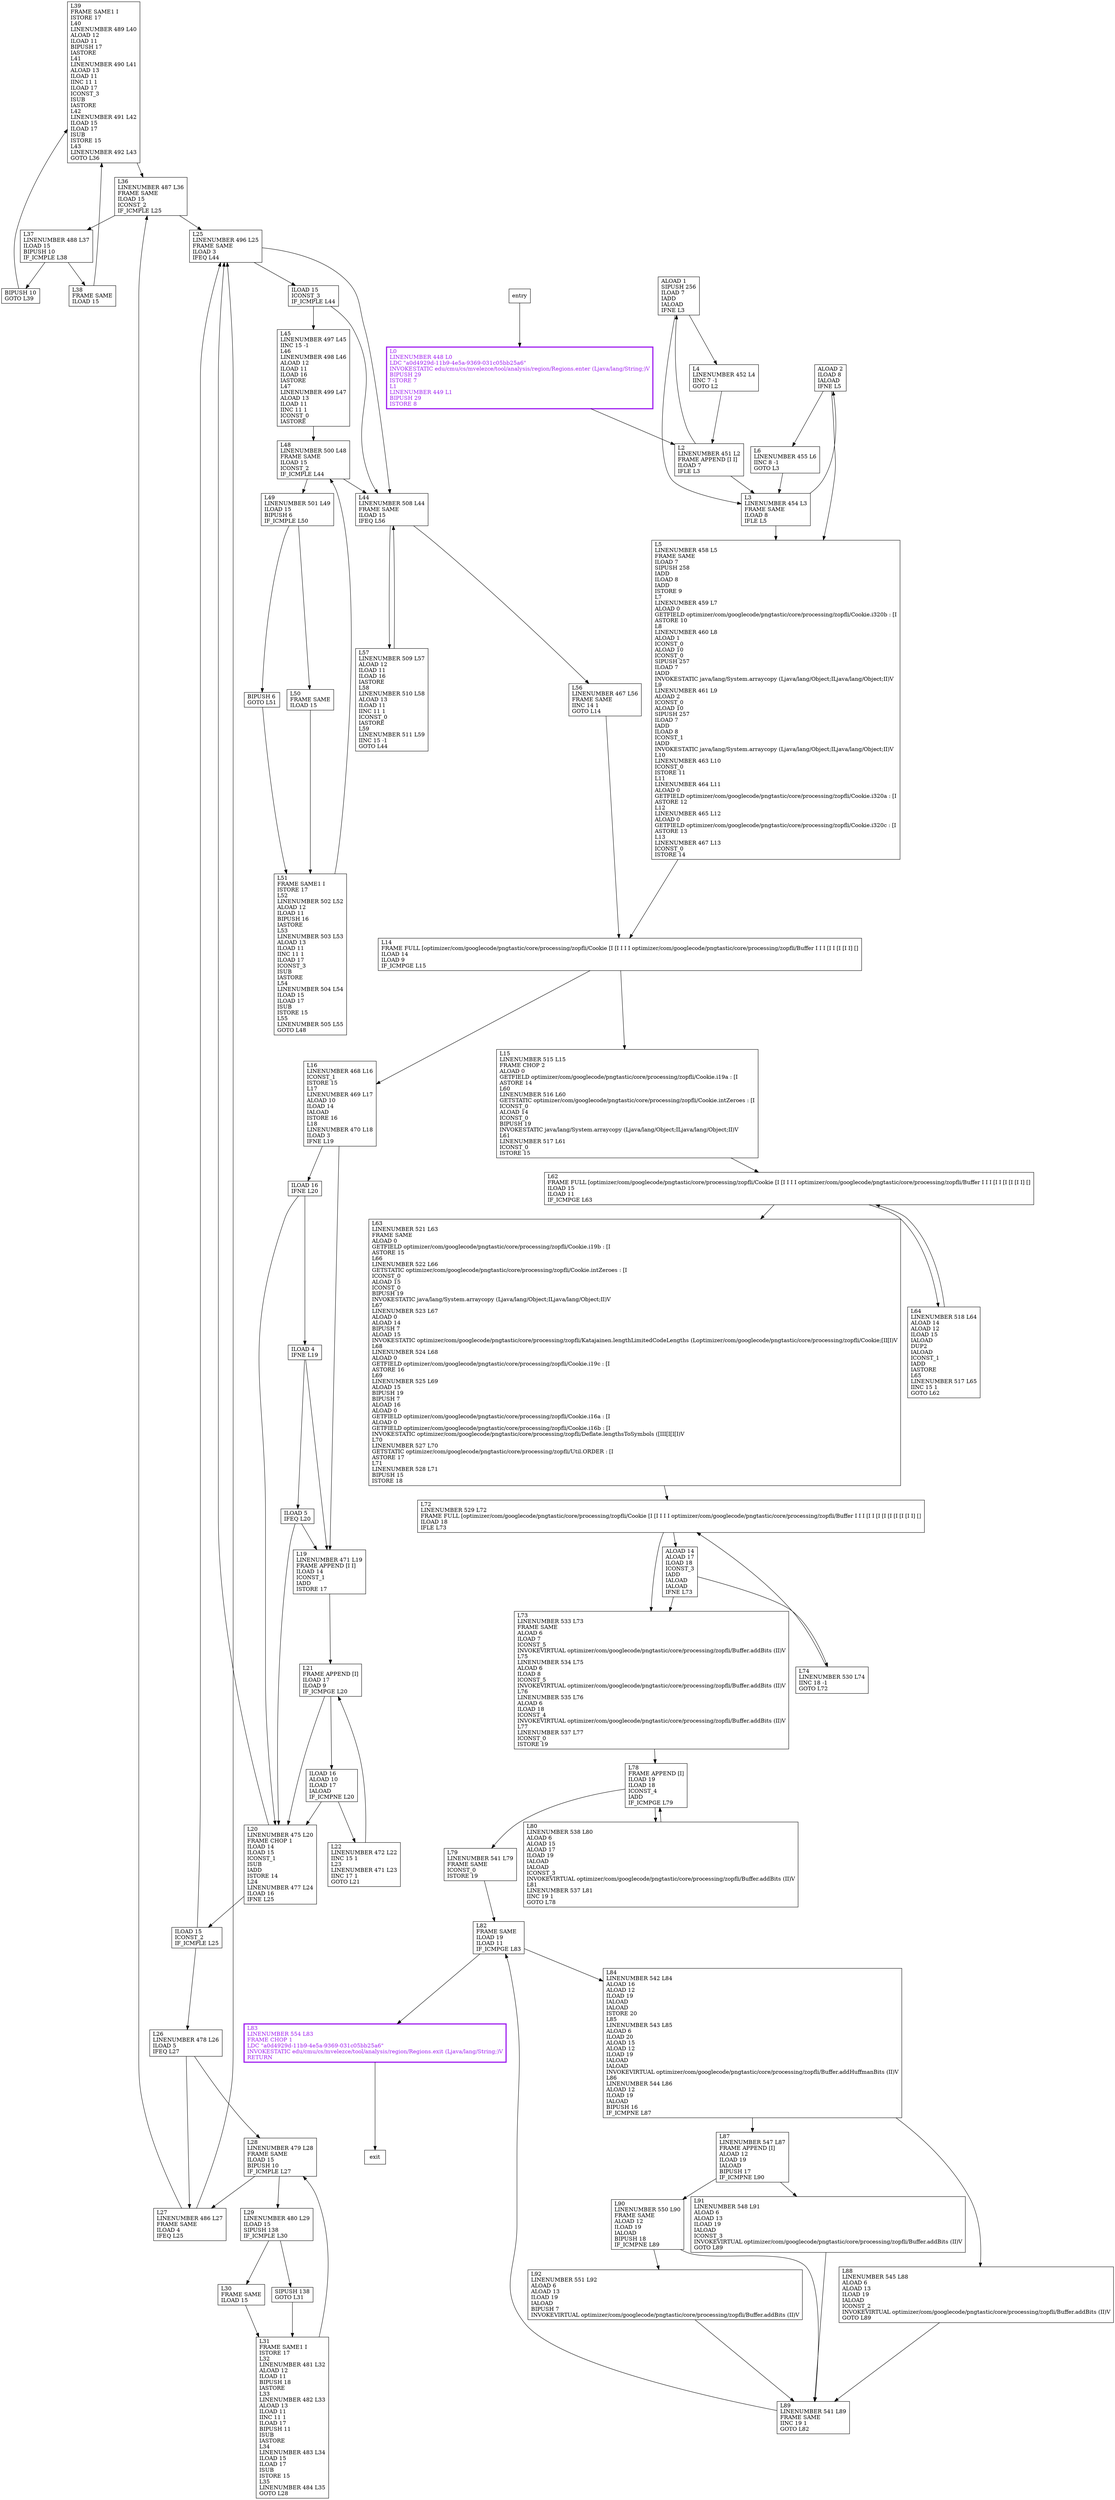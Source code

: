 digraph encodeTree {
node [shape=record];
1196304701 [label="L39\lFRAME SAME1 I\lISTORE 17\lL40\lLINENUMBER 489 L40\lALOAD 12\lILOAD 11\lBIPUSH 17\lIASTORE\lL41\lLINENUMBER 490 L41\lALOAD 13\lILOAD 11\lIINC 11 1\lILOAD 17\lICONST_3\lISUB\lIASTORE\lL42\lLINENUMBER 491 L42\lILOAD 15\lILOAD 17\lISUB\lISTORE 15\lL43\lLINENUMBER 492 L43\lGOTO L36\l"];
1498295195 [label="L28\lLINENUMBER 479 L28\lFRAME SAME\lILOAD 15\lBIPUSH 10\lIF_ICMPLE L27\l"];
1275006271 [label="ALOAD 14\lALOAD 17\lILOAD 18\lICONST_3\lIADD\lIALOAD\lIALOAD\lIFNE L73\l"];
535788585 [label="L36\lLINENUMBER 487 L36\lFRAME SAME\lILOAD 15\lICONST_2\lIF_ICMPLE L25\l"];
2085798798 [label="L14\lFRAME FULL [optimizer/com/googlecode/pngtastic/core/processing/zopfli/Cookie [I [I I I I optimizer/com/googlecode/pngtastic/core/processing/zopfli/Buffer I I I [I I [I [I I] []\lILOAD 14\lILOAD 9\lIF_ICMPGE L15\l"];
439146174 [label="ILOAD 5\lIFEQ L20\l"];
1458439065 [label="L27\lLINENUMBER 486 L27\lFRAME SAME\lILOAD 4\lIFEQ L25\l"];
589563716 [label="BIPUSH 10\lGOTO L39\l"];
633026216 [label="L51\lFRAME SAME1 I\lISTORE 17\lL52\lLINENUMBER 502 L52\lALOAD 12\lILOAD 11\lBIPUSH 16\lIASTORE\lL53\lLINENUMBER 503 L53\lALOAD 13\lILOAD 11\lIINC 11 1\lILOAD 17\lICONST_3\lISUB\lIASTORE\lL54\lLINENUMBER 504 L54\lILOAD 15\lILOAD 17\lISUB\lISTORE 15\lL55\lLINENUMBER 505 L55\lGOTO L48\l"];
413058648 [label="L38\lFRAME SAME\lILOAD 15\l"];
1854195704 [label="L92\lLINENUMBER 551 L92\lALOAD 6\lALOAD 13\lILOAD 19\lIALOAD\lBIPUSH 7\lINVOKEVIRTUAL optimizer/com/googlecode/pngtastic/core/processing/zopfli/Buffer.addBits (II)V\l"];
2070525504 [label="ALOAD 2\lILOAD 8\lIALOAD\lIFNE L5\l"];
230804877 [label="L16\lLINENUMBER 468 L16\lICONST_1\lISTORE 15\lL17\lLINENUMBER 469 L17\lALOAD 10\lILOAD 14\lIALOAD\lISTORE 16\lL18\lLINENUMBER 470 L18\lILOAD 3\lIFNE L19\l"];
1576814832 [label="L64\lLINENUMBER 518 L64\lALOAD 14\lALOAD 12\lILOAD 15\lIALOAD\lDUP2\lIALOAD\lICONST_1\lIADD\lIASTORE\lL65\lLINENUMBER 517 L65\lIINC 15 1\lGOTO L62\l"];
1664925915 [label="L49\lLINENUMBER 501 L49\lILOAD 15\lBIPUSH 6\lIF_ICMPLE L50\l"];
1435307158 [label="L45\lLINENUMBER 497 L45\lIINC 15 -1\lL46\lLINENUMBER 498 L46\lALOAD 12\lILOAD 11\lILOAD 16\lIASTORE\lL47\lLINENUMBER 499 L47\lALOAD 13\lILOAD 11\lIINC 11 1\lICONST_0\lIASTORE\l"];
208721928 [label="L88\lLINENUMBER 545 L88\lALOAD 6\lALOAD 13\lILOAD 19\lIALOAD\lICONST_2\lINVOKEVIRTUAL optimizer/com/googlecode/pngtastic/core/processing/zopfli/Buffer.addBits (II)V\lGOTO L89\l"];
1545894119 [label="L37\lLINENUMBER 488 L37\lILOAD 15\lBIPUSH 10\lIF_ICMPLE L38\l"];
545521884 [label="L48\lLINENUMBER 500 L48\lFRAME SAME\lILOAD 15\lICONST_2\lIF_ICMPLE L44\l"];
1713091420 [label="L31\lFRAME SAME1 I\lISTORE 17\lL32\lLINENUMBER 481 L32\lALOAD 12\lILOAD 11\lBIPUSH 18\lIASTORE\lL33\lLINENUMBER 482 L33\lALOAD 13\lILOAD 11\lIINC 11 1\lILOAD 17\lBIPUSH 11\lISUB\lIASTORE\lL34\lLINENUMBER 483 L34\lILOAD 15\lILOAD 17\lISUB\lISTORE 15\lL35\lLINENUMBER 484 L35\lGOTO L28\l"];
1207879065 [label="L20\lLINENUMBER 475 L20\lFRAME CHOP 1\lILOAD 14\lILOAD 15\lICONST_1\lISUB\lIADD\lISTORE 14\lL24\lLINENUMBER 477 L24\lILOAD 16\lIFNE L25\l"];
1446009472 [label="ILOAD 15\lICONST_2\lIF_ICMPLE L25\l"];
833476677 [label="L72\lLINENUMBER 529 L72\lFRAME FULL [optimizer/com/googlecode/pngtastic/core/processing/zopfli/Cookie [I [I I I I optimizer/com/googlecode/pngtastic/core/processing/zopfli/Buffer I I I [I I [I [I [I [I [I [I I] []\lILOAD 18\lIFLE L73\l"];
1584456314 [label="ALOAD 1\lSIPUSH 256\lILOAD 7\lIADD\lIALOAD\lIFNE L3\l"];
972083491 [label="L89\lLINENUMBER 541 L89\lFRAME SAME\lIINC 19 1\lGOTO L82\l"];
442861918 [label="L2\lLINENUMBER 451 L2\lFRAME APPEND [I I]\lILOAD 7\lIFLE L3\l"];
427394345 [label="L90\lLINENUMBER 550 L90\lFRAME SAME\lALOAD 12\lILOAD 19\lIALOAD\lBIPUSH 18\lIF_ICMPNE L89\l"];
103561048 [label="L6\lLINENUMBER 455 L6\lIINC 8 -1\lGOTO L3\l"];
817193402 [label="L15\lLINENUMBER 515 L15\lFRAME CHOP 2\lALOAD 0\lGETFIELD optimizer/com/googlecode/pngtastic/core/processing/zopfli/Cookie.i19a : [I\lASTORE 14\lL60\lLINENUMBER 516 L60\lGETSTATIC optimizer/com/googlecode/pngtastic/core/processing/zopfli/Cookie.intZeroes : [I\lICONST_0\lALOAD 14\lICONST_0\lBIPUSH 19\lINVOKESTATIC java/lang/System.arraycopy (Ljava/lang/Object;ILjava/lang/Object;II)V\lL61\lLINENUMBER 517 L61\lICONST_0\lISTORE 15\l"];
176558111 [label="L80\lLINENUMBER 538 L80\lALOAD 6\lALOAD 15\lALOAD 17\lILOAD 19\lIALOAD\lIALOAD\lICONST_3\lINVOKEVIRTUAL optimizer/com/googlecode/pngtastic/core/processing/zopfli/Buffer.addBits (II)V\lL81\lLINENUMBER 537 L81\lIINC 19 1\lGOTO L78\l"];
2061106584 [label="L83\lLINENUMBER 554 L83\lFRAME CHOP 1\lLDC \"a0d4929d-11b9-4e5a-9369-031c05bb25a6\"\lINVOKESTATIC edu/cmu/cs/mvelezce/tool/analysis/region/Regions.exit (Ljava/lang/String;)V\lRETURN\l"];
1484724958 [label="L84\lLINENUMBER 542 L84\lALOAD 16\lALOAD 12\lILOAD 19\lIALOAD\lIALOAD\lISTORE 20\lL85\lLINENUMBER 543 L85\lALOAD 6\lILOAD 20\lALOAD 15\lALOAD 12\lILOAD 19\lIALOAD\lIALOAD\lINVOKEVIRTUAL optimizer/com/googlecode/pngtastic/core/processing/zopfli/Buffer.addHuffmanBits (II)V\lL86\lLINENUMBER 544 L86\lALOAD 12\lILOAD 19\lIALOAD\lBIPUSH 16\lIF_ICMPNE L87\l"];
687550461 [label="ILOAD 16\lALOAD 10\lILOAD 17\lIALOAD\lIF_ICMPNE L20\l"];
1443901239 [label="ILOAD 15\lICONST_3\lIF_ICMPLE L44\l"];
1330747333 [label="L50\lFRAME SAME\lILOAD 15\l"];
1146148174 [label="ILOAD 4\lIFNE L19\l"];
584311634 [label="L5\lLINENUMBER 458 L5\lFRAME SAME\lILOAD 7\lSIPUSH 258\lIADD\lILOAD 8\lIADD\lISTORE 9\lL7\lLINENUMBER 459 L7\lALOAD 0\lGETFIELD optimizer/com/googlecode/pngtastic/core/processing/zopfli/Cookie.i320b : [I\lASTORE 10\lL8\lLINENUMBER 460 L8\lALOAD 1\lICONST_0\lALOAD 10\lICONST_0\lSIPUSH 257\lILOAD 7\lIADD\lINVOKESTATIC java/lang/System.arraycopy (Ljava/lang/Object;ILjava/lang/Object;II)V\lL9\lLINENUMBER 461 L9\lALOAD 2\lICONST_0\lALOAD 10\lSIPUSH 257\lILOAD 7\lIADD\lILOAD 8\lICONST_1\lIADD\lINVOKESTATIC java/lang/System.arraycopy (Ljava/lang/Object;ILjava/lang/Object;II)V\lL10\lLINENUMBER 463 L10\lICONST_0\lISTORE 11\lL11\lLINENUMBER 464 L11\lALOAD 0\lGETFIELD optimizer/com/googlecode/pngtastic/core/processing/zopfli/Cookie.i320a : [I\lASTORE 12\lL12\lLINENUMBER 465 L12\lALOAD 0\lGETFIELD optimizer/com/googlecode/pngtastic/core/processing/zopfli/Cookie.i320c : [I\lASTORE 13\lL13\lLINENUMBER 467 L13\lICONST_0\lISTORE 14\l"];
636053136 [label="L78\lFRAME APPEND [I]\lILOAD 19\lILOAD 18\lICONST_4\lIADD\lIF_ICMPGE L79\l"];
409956495 [label="BIPUSH 6\lGOTO L51\l"];
421066102 [label="L22\lLINENUMBER 472 L22\lIINC 15 1\lL23\lLINENUMBER 471 L23\lIINC 17 1\lGOTO L21\l"];
108515127 [label="L3\lLINENUMBER 454 L3\lFRAME SAME\lILOAD 8\lIFLE L5\l"];
1310804976 [label="SIPUSH 138\lGOTO L31\l"];
1690235903 [label="L91\lLINENUMBER 548 L91\lALOAD 6\lALOAD 13\lILOAD 19\lIALOAD\lICONST_3\lINVOKEVIRTUAL optimizer/com/googlecode/pngtastic/core/processing/zopfli/Buffer.addBits (II)V\lGOTO L89\l"];
1371699906 [label="L82\lFRAME SAME\lILOAD 19\lILOAD 11\lIF_ICMPGE L83\l"];
1537255870 [label="L21\lFRAME APPEND [I]\lILOAD 17\lILOAD 9\lIF_ICMPGE L20\l"];
354740027 [label="L0\lLINENUMBER 448 L0\lLDC \"a0d4929d-11b9-4e5a-9369-031c05bb25a6\"\lINVOKESTATIC edu/cmu/cs/mvelezce/tool/analysis/region/Regions.enter (Ljava/lang/String;)V\lBIPUSH 29\lISTORE 7\lL1\lLINENUMBER 449 L1\lBIPUSH 29\lISTORE 8\l"];
1760915388 [label="L30\lFRAME SAME\lILOAD 15\l"];
1549653785 [label="ILOAD 16\lIFNE L20\l"];
140359285 [label="L26\lLINENUMBER 478 L26\lILOAD 5\lIFEQ L27\l"];
658840914 [label="L25\lLINENUMBER 496 L25\lFRAME SAME\lILOAD 3\lIFEQ L44\l"];
234790504 [label="L29\lLINENUMBER 480 L29\lILOAD 15\lSIPUSH 138\lIF_ICMPLE L30\l"];
953324147 [label="L44\lLINENUMBER 508 L44\lFRAME SAME\lILOAD 15\lIFEQ L56\l"];
1476633088 [label="L62\lFRAME FULL [optimizer/com/googlecode/pngtastic/core/processing/zopfli/Cookie [I [I I I I optimizer/com/googlecode/pngtastic/core/processing/zopfli/Buffer I I I [I I [I [I [I I] []\lILOAD 15\lILOAD 11\lIF_ICMPGE L63\l"];
1663583414 [label="L56\lLINENUMBER 467 L56\lFRAME SAME\lIINC 14 1\lGOTO L14\l"];
1657007910 [label="L87\lLINENUMBER 547 L87\lFRAME APPEND [I]\lALOAD 12\lILOAD 19\lIALOAD\lBIPUSH 17\lIF_ICMPNE L90\l"];
2145108 [label="L57\lLINENUMBER 509 L57\lALOAD 12\lILOAD 11\lILOAD 16\lIASTORE\lL58\lLINENUMBER 510 L58\lALOAD 13\lILOAD 11\lIINC 11 1\lICONST_0\lIASTORE\lL59\lLINENUMBER 511 L59\lIINC 15 -1\lGOTO L44\l"];
2085662264 [label="L63\lLINENUMBER 521 L63\lFRAME SAME\lALOAD 0\lGETFIELD optimizer/com/googlecode/pngtastic/core/processing/zopfli/Cookie.i19b : [I\lASTORE 15\lL66\lLINENUMBER 522 L66\lGETSTATIC optimizer/com/googlecode/pngtastic/core/processing/zopfli/Cookie.intZeroes : [I\lICONST_0\lALOAD 15\lICONST_0\lBIPUSH 19\lINVOKESTATIC java/lang/System.arraycopy (Ljava/lang/Object;ILjava/lang/Object;II)V\lL67\lLINENUMBER 523 L67\lALOAD 0\lALOAD 14\lBIPUSH 7\lALOAD 15\lINVOKESTATIC optimizer/com/googlecode/pngtastic/core/processing/zopfli/Katajainen.lengthLimitedCodeLengths (Loptimizer/com/googlecode/pngtastic/core/processing/zopfli/Cookie;[II[I)V\lL68\lLINENUMBER 524 L68\lALOAD 0\lGETFIELD optimizer/com/googlecode/pngtastic/core/processing/zopfli/Cookie.i19c : [I\lASTORE 16\lL69\lLINENUMBER 525 L69\lALOAD 15\lBIPUSH 19\lBIPUSH 7\lALOAD 16\lALOAD 0\lGETFIELD optimizer/com/googlecode/pngtastic/core/processing/zopfli/Cookie.i16a : [I\lALOAD 0\lGETFIELD optimizer/com/googlecode/pngtastic/core/processing/zopfli/Cookie.i16b : [I\lINVOKESTATIC optimizer/com/googlecode/pngtastic/core/processing/zopfli/Deflate.lengthsToSymbols ([III[I[I[I)V\lL70\lLINENUMBER 527 L70\lGETSTATIC optimizer/com/googlecode/pngtastic/core/processing/zopfli/Util.ORDER : [I\lASTORE 17\lL71\lLINENUMBER 528 L71\lBIPUSH 15\lISTORE 18\l"];
958620913 [label="L79\lLINENUMBER 541 L79\lFRAME SAME\lICONST_0\lISTORE 19\l"];
849826877 [label="L73\lLINENUMBER 533 L73\lFRAME SAME\lALOAD 6\lILOAD 7\lICONST_5\lINVOKEVIRTUAL optimizer/com/googlecode/pngtastic/core/processing/zopfli/Buffer.addBits (II)V\lL75\lLINENUMBER 534 L75\lALOAD 6\lILOAD 8\lICONST_5\lINVOKEVIRTUAL optimizer/com/googlecode/pngtastic/core/processing/zopfli/Buffer.addBits (II)V\lL76\lLINENUMBER 535 L76\lALOAD 6\lILOAD 18\lICONST_4\lINVOKEVIRTUAL optimizer/com/googlecode/pngtastic/core/processing/zopfli/Buffer.addBits (II)V\lL77\lLINENUMBER 537 L77\lICONST_0\lISTORE 19\l"];
1962633080 [label="L74\lLINENUMBER 530 L74\lIINC 18 -1\lGOTO L72\l"];
675987027 [label="L4\lLINENUMBER 452 L4\lIINC 7 -1\lGOTO L2\l"];
1001169347 [label="L19\lLINENUMBER 471 L19\lFRAME APPEND [I I]\lILOAD 14\lICONST_1\lIADD\lISTORE 17\l"];
entry;
exit;
1196304701 -> 535788585;
1498295195 -> 234790504;
1498295195 -> 1458439065;
1275006271 -> 849826877;
1275006271 -> 1962633080;
535788585 -> 1545894119;
535788585 -> 658840914;
2085798798 -> 817193402;
2085798798 -> 230804877;
439146174 -> 1207879065;
439146174 -> 1001169347;
1458439065 -> 535788585;
1458439065 -> 658840914;
589563716 -> 1196304701;
633026216 -> 545521884;
413058648 -> 1196304701;
1854195704 -> 972083491;
2070525504 -> 584311634;
2070525504 -> 103561048;
230804877 -> 1549653785;
230804877 -> 1001169347;
1576814832 -> 1476633088;
1664925915 -> 1330747333;
1664925915 -> 409956495;
1435307158 -> 545521884;
208721928 -> 972083491;
1545894119 -> 589563716;
1545894119 -> 413058648;
545521884 -> 1664925915;
545521884 -> 953324147;
1713091420 -> 1498295195;
entry -> 354740027;
1207879065 -> 1446009472;
1207879065 -> 658840914;
1446009472 -> 140359285;
1446009472 -> 658840914;
833476677 -> 849826877;
833476677 -> 1275006271;
1584456314 -> 108515127;
1584456314 -> 675987027;
972083491 -> 1371699906;
442861918 -> 108515127;
442861918 -> 1584456314;
427394345 -> 1854195704;
427394345 -> 972083491;
103561048 -> 108515127;
817193402 -> 1476633088;
176558111 -> 636053136;
2061106584 -> exit;
1484724958 -> 1657007910;
1484724958 -> 208721928;
687550461 -> 1207879065;
687550461 -> 421066102;
1443901239 -> 953324147;
1443901239 -> 1435307158;
1330747333 -> 633026216;
1146148174 -> 1001169347;
1146148174 -> 439146174;
584311634 -> 2085798798;
636053136 -> 958620913;
636053136 -> 176558111;
409956495 -> 633026216;
421066102 -> 1537255870;
108515127 -> 584311634;
108515127 -> 2070525504;
1310804976 -> 1713091420;
1690235903 -> 972083491;
1371699906 -> 2061106584;
1371699906 -> 1484724958;
1537255870 -> 1207879065;
1537255870 -> 687550461;
354740027 -> 442861918;
1760915388 -> 1713091420;
1549653785 -> 1207879065;
1549653785 -> 1146148174;
140359285 -> 1498295195;
140359285 -> 1458439065;
658840914 -> 953324147;
658840914 -> 1443901239;
234790504 -> 1760915388;
234790504 -> 1310804976;
953324147 -> 1663583414;
953324147 -> 2145108;
1476633088 -> 2085662264;
1476633088 -> 1576814832;
1663583414 -> 2085798798;
1657007910 -> 1690235903;
1657007910 -> 427394345;
2145108 -> 953324147;
2085662264 -> 833476677;
958620913 -> 1371699906;
849826877 -> 636053136;
1962633080 -> 833476677;
675987027 -> 442861918;
1001169347 -> 1537255870;
354740027[fontcolor="purple", penwidth=3, color="purple"];
2061106584[fontcolor="purple", penwidth=3, color="purple"];
}

